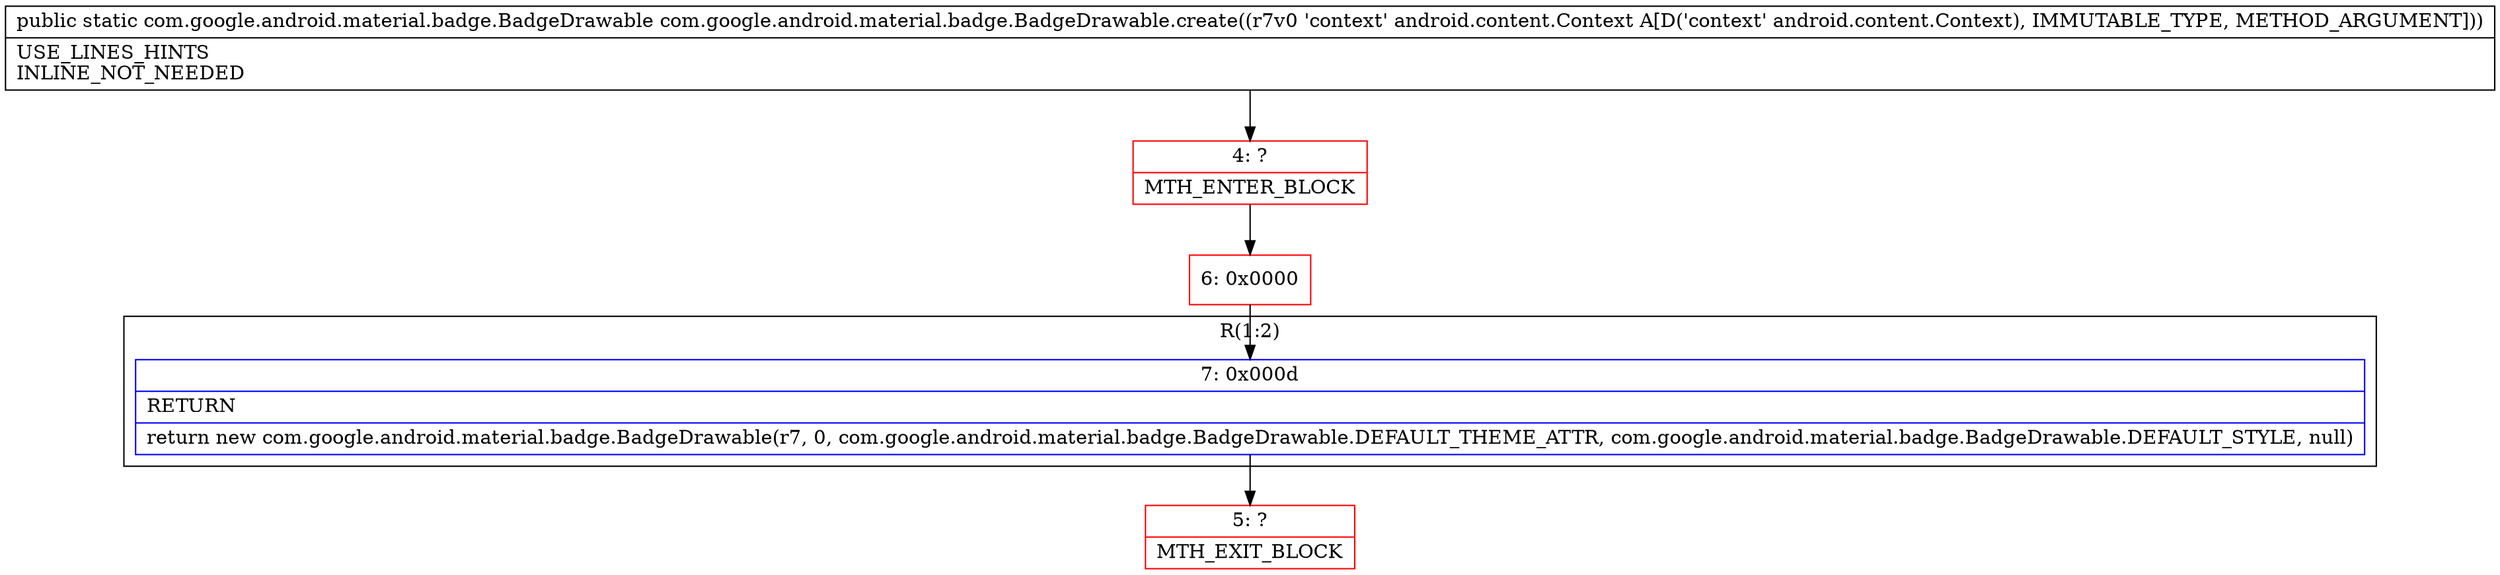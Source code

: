 digraph "CFG forcom.google.android.material.badge.BadgeDrawable.create(Landroid\/content\/Context;)Lcom\/google\/android\/material\/badge\/BadgeDrawable;" {
subgraph cluster_Region_302951764 {
label = "R(1:2)";
node [shape=record,color=blue];
Node_7 [shape=record,label="{7\:\ 0x000d|RETURN\l|return new com.google.android.material.badge.BadgeDrawable(r7, 0, com.google.android.material.badge.BadgeDrawable.DEFAULT_THEME_ATTR, com.google.android.material.badge.BadgeDrawable.DEFAULT_STYLE, null)\l}"];
}
Node_4 [shape=record,color=red,label="{4\:\ ?|MTH_ENTER_BLOCK\l}"];
Node_6 [shape=record,color=red,label="{6\:\ 0x0000}"];
Node_5 [shape=record,color=red,label="{5\:\ ?|MTH_EXIT_BLOCK\l}"];
MethodNode[shape=record,label="{public static com.google.android.material.badge.BadgeDrawable com.google.android.material.badge.BadgeDrawable.create((r7v0 'context' android.content.Context A[D('context' android.content.Context), IMMUTABLE_TYPE, METHOD_ARGUMENT]))  | USE_LINES_HINTS\lINLINE_NOT_NEEDED\l}"];
MethodNode -> Node_4;Node_7 -> Node_5;
Node_4 -> Node_6;
Node_6 -> Node_7;
}

